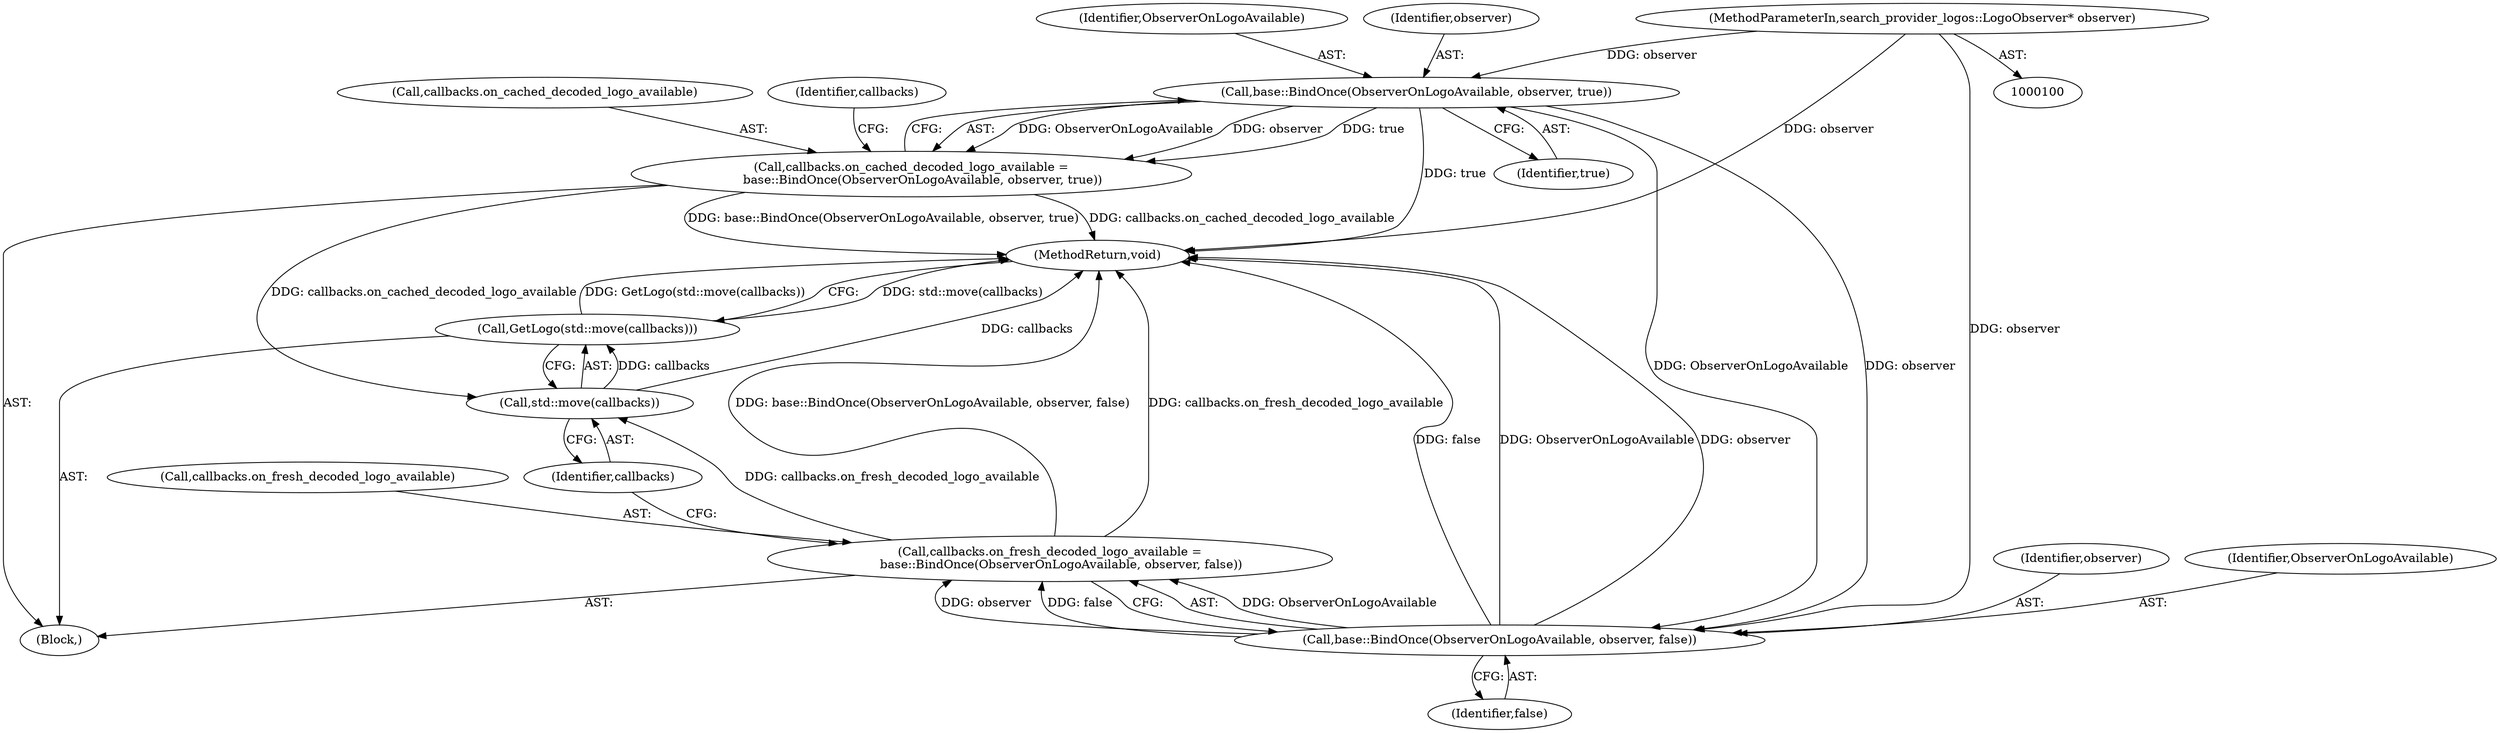 digraph "1_Chrome_deaa07bec5d105ffc546d37eba3da4cba341fc03_0@pointer" {
"1000101" [label="(MethodParameterIn,search_provider_logos::LogoObserver* observer)"];
"1000108" [label="(Call,base::BindOnce(ObserverOnLogoAvailable, observer, true))"];
"1000104" [label="(Call,callbacks.on_cached_decoded_logo_available =\n      base::BindOnce(ObserverOnLogoAvailable, observer, true))"];
"1000121" [label="(Call,std::move(callbacks))"];
"1000120" [label="(Call,GetLogo(std::move(callbacks)))"];
"1000116" [label="(Call,base::BindOnce(ObserverOnLogoAvailable, observer, false))"];
"1000112" [label="(Call,callbacks.on_fresh_decoded_logo_available =\n      base::BindOnce(ObserverOnLogoAvailable, observer, false))"];
"1000121" [label="(Call,std::move(callbacks))"];
"1000118" [label="(Identifier,observer)"];
"1000104" [label="(Call,callbacks.on_cached_decoded_logo_available =\n      base::BindOnce(ObserverOnLogoAvailable, observer, true))"];
"1000111" [label="(Identifier,true)"];
"1000109" [label="(Identifier,ObserverOnLogoAvailable)"];
"1000114" [label="(Identifier,callbacks)"];
"1000117" [label="(Identifier,ObserverOnLogoAvailable)"];
"1000110" [label="(Identifier,observer)"];
"1000105" [label="(Call,callbacks.on_cached_decoded_logo_available)"];
"1000112" [label="(Call,callbacks.on_fresh_decoded_logo_available =\n      base::BindOnce(ObserverOnLogoAvailable, observer, false))"];
"1000120" [label="(Call,GetLogo(std::move(callbacks)))"];
"1000113" [label="(Call,callbacks.on_fresh_decoded_logo_available)"];
"1000122" [label="(Identifier,callbacks)"];
"1000101" [label="(MethodParameterIn,search_provider_logos::LogoObserver* observer)"];
"1000102" [label="(Block,)"];
"1000123" [label="(MethodReturn,void)"];
"1000119" [label="(Identifier,false)"];
"1000108" [label="(Call,base::BindOnce(ObserverOnLogoAvailable, observer, true))"];
"1000116" [label="(Call,base::BindOnce(ObserverOnLogoAvailable, observer, false))"];
"1000101" -> "1000100"  [label="AST: "];
"1000101" -> "1000123"  [label="DDG: observer"];
"1000101" -> "1000108"  [label="DDG: observer"];
"1000101" -> "1000116"  [label="DDG: observer"];
"1000108" -> "1000104"  [label="AST: "];
"1000108" -> "1000111"  [label="CFG: "];
"1000109" -> "1000108"  [label="AST: "];
"1000110" -> "1000108"  [label="AST: "];
"1000111" -> "1000108"  [label="AST: "];
"1000104" -> "1000108"  [label="CFG: "];
"1000108" -> "1000123"  [label="DDG: true"];
"1000108" -> "1000104"  [label="DDG: ObserverOnLogoAvailable"];
"1000108" -> "1000104"  [label="DDG: observer"];
"1000108" -> "1000104"  [label="DDG: true"];
"1000108" -> "1000116"  [label="DDG: ObserverOnLogoAvailable"];
"1000108" -> "1000116"  [label="DDG: observer"];
"1000104" -> "1000102"  [label="AST: "];
"1000105" -> "1000104"  [label="AST: "];
"1000114" -> "1000104"  [label="CFG: "];
"1000104" -> "1000123"  [label="DDG: base::BindOnce(ObserverOnLogoAvailable, observer, true)"];
"1000104" -> "1000123"  [label="DDG: callbacks.on_cached_decoded_logo_available"];
"1000104" -> "1000121"  [label="DDG: callbacks.on_cached_decoded_logo_available"];
"1000121" -> "1000120"  [label="AST: "];
"1000121" -> "1000122"  [label="CFG: "];
"1000122" -> "1000121"  [label="AST: "];
"1000120" -> "1000121"  [label="CFG: "];
"1000121" -> "1000123"  [label="DDG: callbacks"];
"1000121" -> "1000120"  [label="DDG: callbacks"];
"1000112" -> "1000121"  [label="DDG: callbacks.on_fresh_decoded_logo_available"];
"1000120" -> "1000102"  [label="AST: "];
"1000123" -> "1000120"  [label="CFG: "];
"1000120" -> "1000123"  [label="DDG: std::move(callbacks)"];
"1000120" -> "1000123"  [label="DDG: GetLogo(std::move(callbacks))"];
"1000116" -> "1000112"  [label="AST: "];
"1000116" -> "1000119"  [label="CFG: "];
"1000117" -> "1000116"  [label="AST: "];
"1000118" -> "1000116"  [label="AST: "];
"1000119" -> "1000116"  [label="AST: "];
"1000112" -> "1000116"  [label="CFG: "];
"1000116" -> "1000123"  [label="DDG: ObserverOnLogoAvailable"];
"1000116" -> "1000123"  [label="DDG: observer"];
"1000116" -> "1000123"  [label="DDG: false"];
"1000116" -> "1000112"  [label="DDG: ObserverOnLogoAvailable"];
"1000116" -> "1000112"  [label="DDG: observer"];
"1000116" -> "1000112"  [label="DDG: false"];
"1000112" -> "1000102"  [label="AST: "];
"1000113" -> "1000112"  [label="AST: "];
"1000122" -> "1000112"  [label="CFG: "];
"1000112" -> "1000123"  [label="DDG: callbacks.on_fresh_decoded_logo_available"];
"1000112" -> "1000123"  [label="DDG: base::BindOnce(ObserverOnLogoAvailable, observer, false)"];
}
